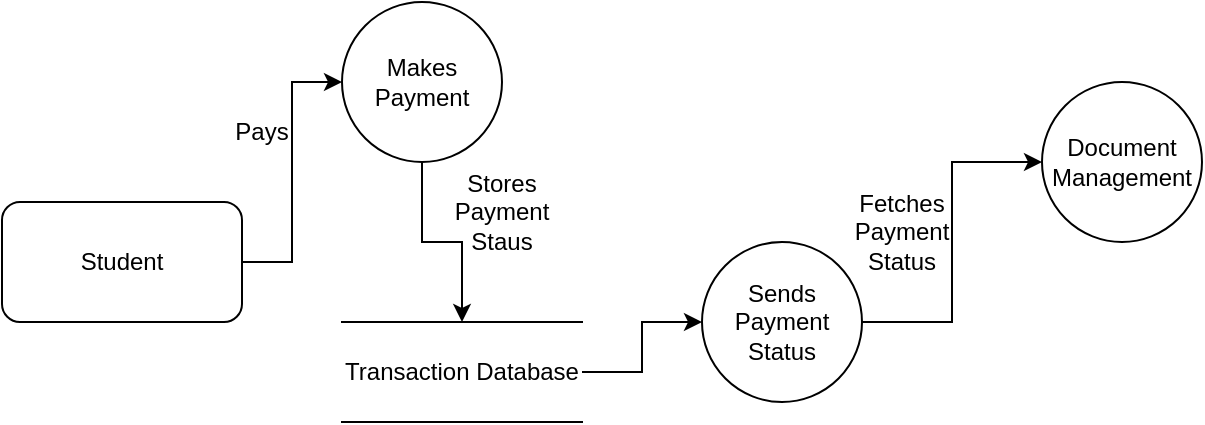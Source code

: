 <mxfile version="24.7.17">
  <diagram name="Page-1" id="rxsMN2jyJOsJeUnfH-_o">
    <mxGraphModel dx="1122" dy="454" grid="1" gridSize="10" guides="1" tooltips="1" connect="1" arrows="1" fold="1" page="1" pageScale="1" pageWidth="827" pageHeight="1169" math="0" shadow="0">
      <root>
        <mxCell id="0" />
        <mxCell id="1" parent="0" />
        <mxCell id="QYW9_vvvv_BW2tdhqNMw-6" style="edgeStyle=orthogonalEdgeStyle;rounded=0;orthogonalLoop=1;jettySize=auto;html=1;entryX=0;entryY=0.5;entryDx=0;entryDy=0;" edge="1" parent="1" source="QYW9_vvvv_BW2tdhqNMw-1" target="QYW9_vvvv_BW2tdhqNMw-4">
          <mxGeometry relative="1" as="geometry" />
        </mxCell>
        <mxCell id="QYW9_vvvv_BW2tdhqNMw-1" value="Student" style="rounded=1;whiteSpace=wrap;html=1;" vertex="1" parent="1">
          <mxGeometry x="100" y="190" width="120" height="60" as="geometry" />
        </mxCell>
        <mxCell id="QYW9_vvvv_BW2tdhqNMw-8" style="edgeStyle=orthogonalEdgeStyle;rounded=0;orthogonalLoop=1;jettySize=auto;html=1;entryX=0.5;entryY=0;entryDx=0;entryDy=0;" edge="1" parent="1" source="QYW9_vvvv_BW2tdhqNMw-4" target="QYW9_vvvv_BW2tdhqNMw-7">
          <mxGeometry relative="1" as="geometry" />
        </mxCell>
        <mxCell id="QYW9_vvvv_BW2tdhqNMw-4" value="Makes Payment" style="ellipse;whiteSpace=wrap;html=1;aspect=fixed;" vertex="1" parent="1">
          <mxGeometry x="270" y="90" width="80" height="80" as="geometry" />
        </mxCell>
        <mxCell id="QYW9_vvvv_BW2tdhqNMw-15" style="edgeStyle=orthogonalEdgeStyle;rounded=0;orthogonalLoop=1;jettySize=auto;html=1;entryX=0;entryY=0.5;entryDx=0;entryDy=0;" edge="1" parent="1" source="QYW9_vvvv_BW2tdhqNMw-5" target="QYW9_vvvv_BW2tdhqNMw-14">
          <mxGeometry relative="1" as="geometry" />
        </mxCell>
        <mxCell id="QYW9_vvvv_BW2tdhqNMw-5" value="Sends Payment Status" style="ellipse;whiteSpace=wrap;html=1;aspect=fixed;" vertex="1" parent="1">
          <mxGeometry x="450" y="210" width="80" height="80" as="geometry" />
        </mxCell>
        <mxCell id="QYW9_vvvv_BW2tdhqNMw-9" style="edgeStyle=orthogonalEdgeStyle;rounded=0;orthogonalLoop=1;jettySize=auto;html=1;entryX=0;entryY=0.5;entryDx=0;entryDy=0;" edge="1" parent="1" source="QYW9_vvvv_BW2tdhqNMw-7" target="QYW9_vvvv_BW2tdhqNMw-5">
          <mxGeometry relative="1" as="geometry" />
        </mxCell>
        <mxCell id="QYW9_vvvv_BW2tdhqNMw-7" value="Transaction Database" style="shape=partialRectangle;whiteSpace=wrap;html=1;left=0;right=0;fillColor=none;" vertex="1" parent="1">
          <mxGeometry x="270" y="250" width="120" height="50" as="geometry" />
        </mxCell>
        <mxCell id="QYW9_vvvv_BW2tdhqNMw-14" value="Document Management" style="ellipse;whiteSpace=wrap;html=1;aspect=fixed;" vertex="1" parent="1">
          <mxGeometry x="620" y="130" width="80" height="80" as="geometry" />
        </mxCell>
        <mxCell id="QYW9_vvvv_BW2tdhqNMw-16" value="Pays" style="text;html=1;align=center;verticalAlign=middle;whiteSpace=wrap;rounded=0;" vertex="1" parent="1">
          <mxGeometry x="200" y="140" width="60" height="30" as="geometry" />
        </mxCell>
        <mxCell id="QYW9_vvvv_BW2tdhqNMw-17" value="Stores Payment Staus" style="text;html=1;align=center;verticalAlign=middle;whiteSpace=wrap;rounded=0;" vertex="1" parent="1">
          <mxGeometry x="320" y="180" width="60" height="30" as="geometry" />
        </mxCell>
        <mxCell id="QYW9_vvvv_BW2tdhqNMw-18" value="Fetches Payment Status" style="text;html=1;align=center;verticalAlign=middle;whiteSpace=wrap;rounded=0;" vertex="1" parent="1">
          <mxGeometry x="520" y="190" width="60" height="30" as="geometry" />
        </mxCell>
      </root>
    </mxGraphModel>
  </diagram>
</mxfile>
